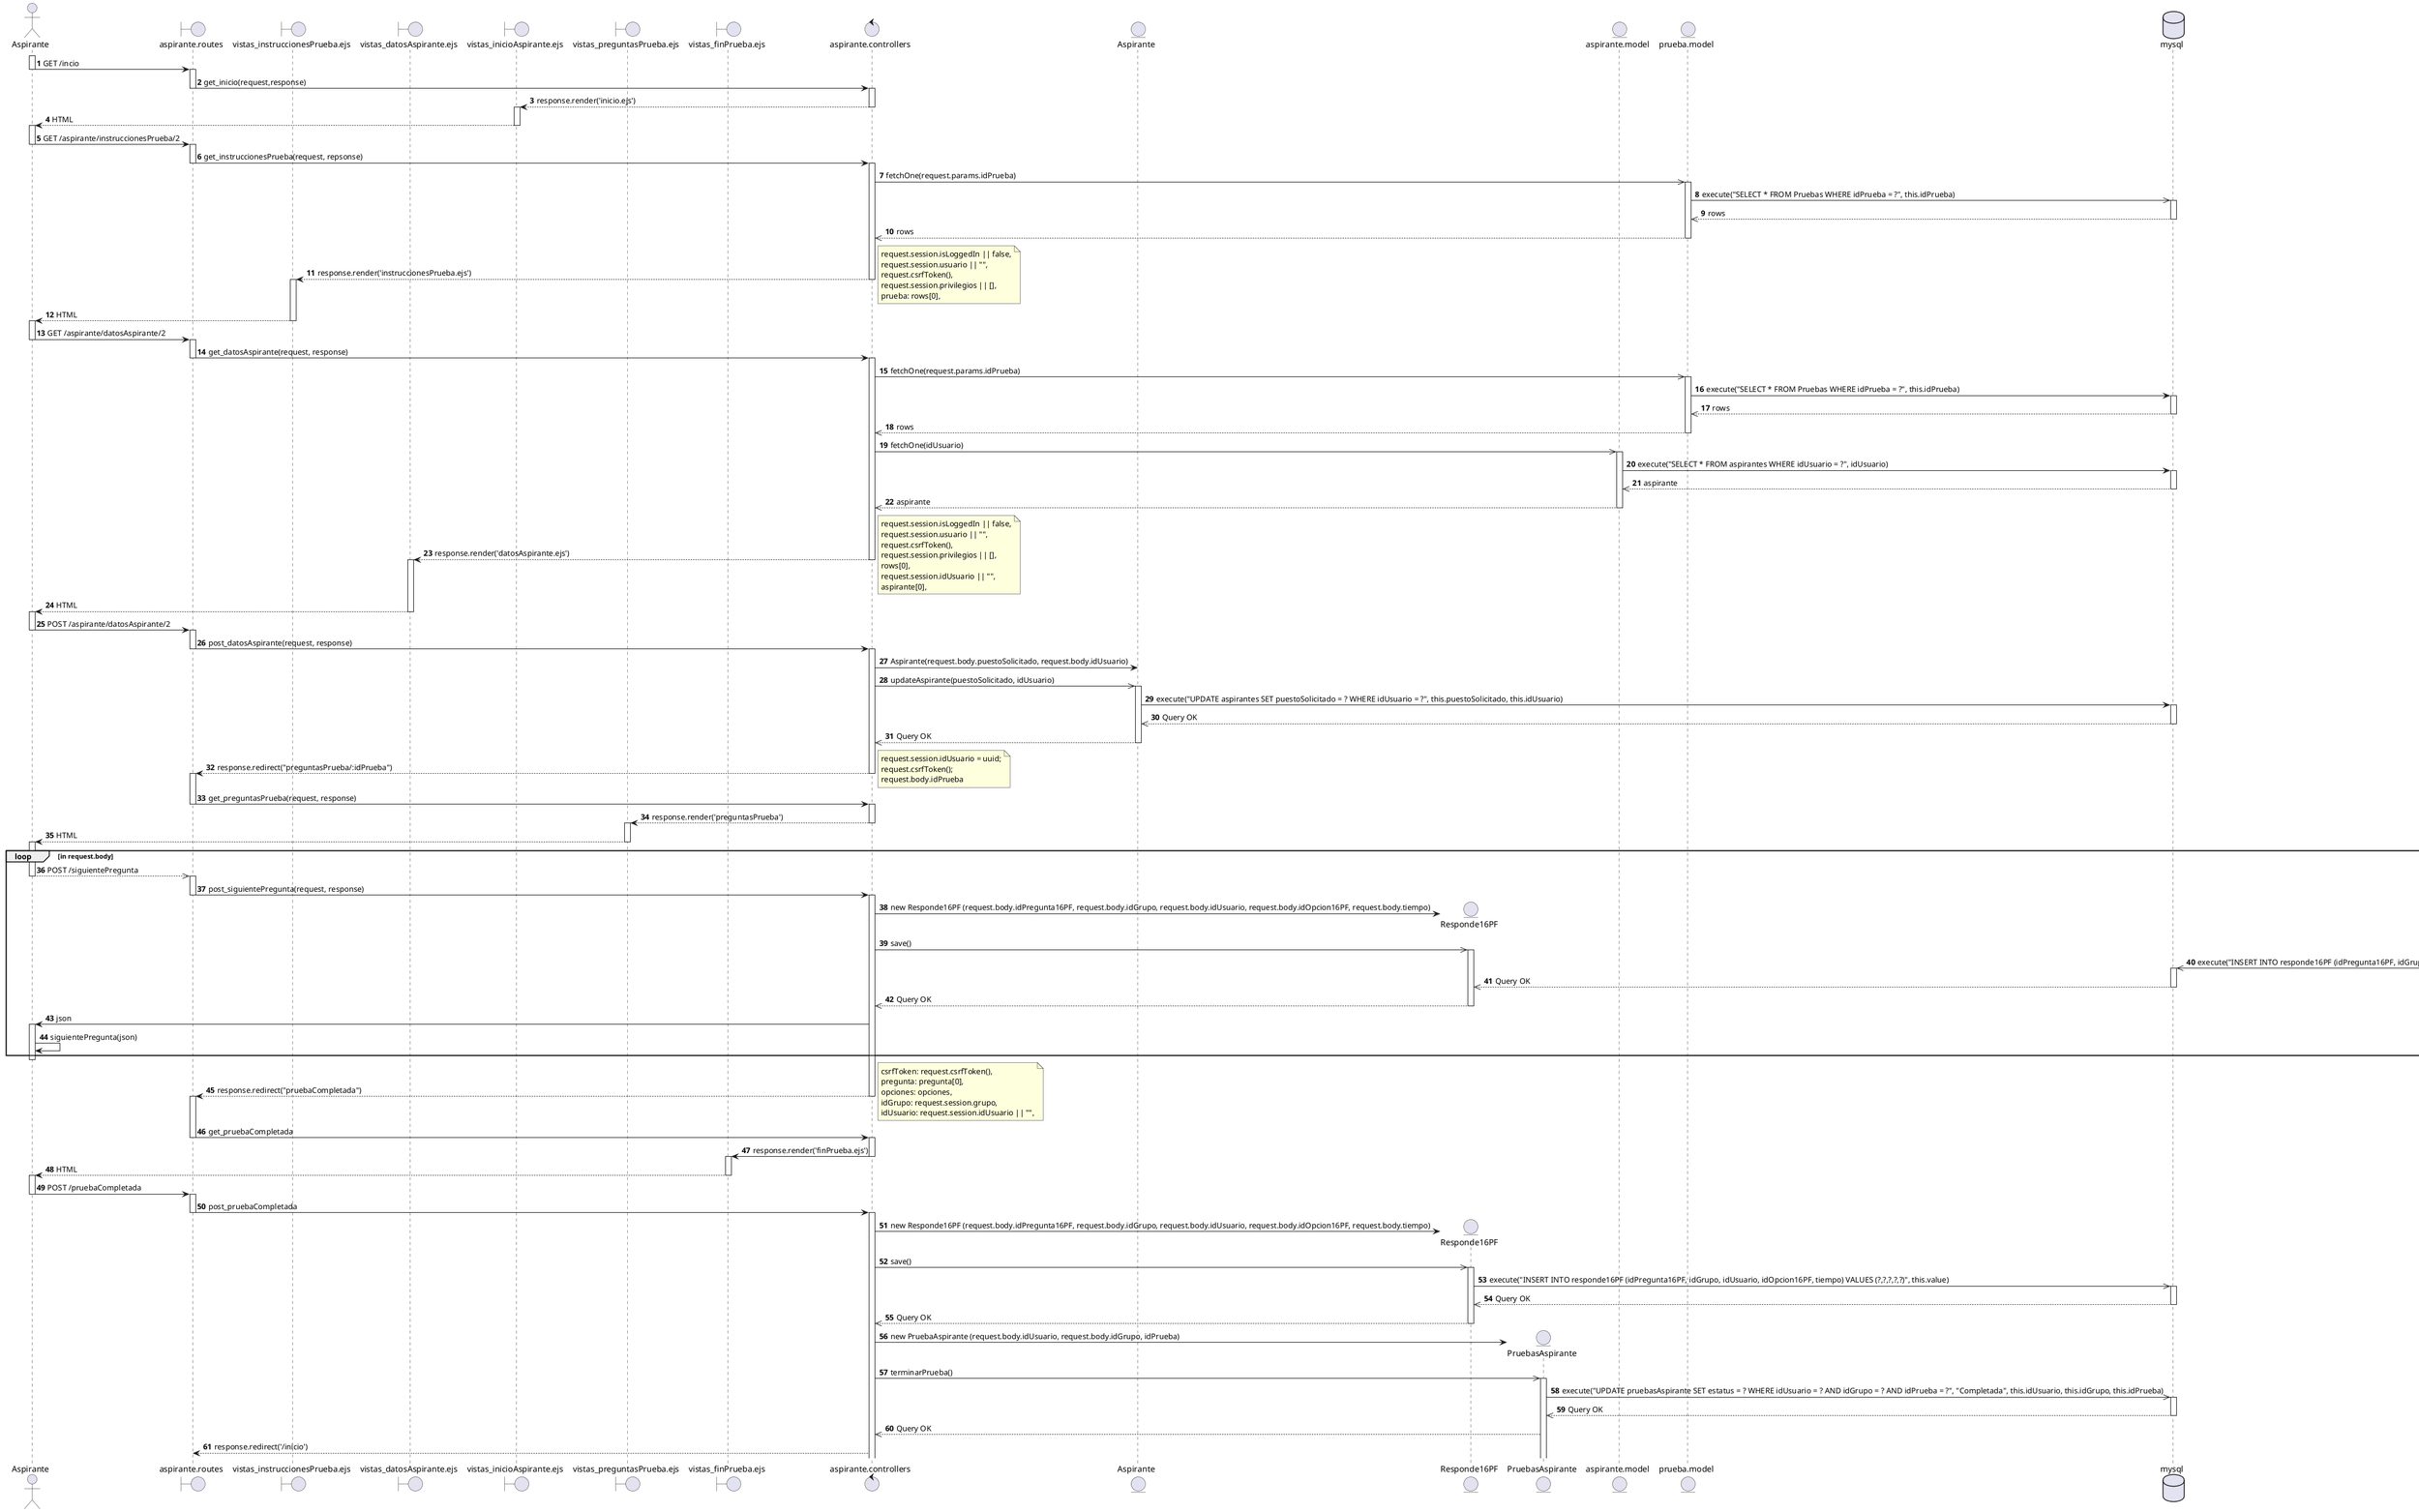 @startuml   registrarRespuesta16PF 1.2
actor       Aspirante                    as a1
boundary    aspirante.routes             as a2
boundary    vistas_instruccionesPrueba.ejs  as a3
boundary    vistas_datosAspirante.ejs    as a6
boundary    vistas_inicioAspirante.ejs   as a8
boundary    vistas_preguntasPrueba.ejs   as a10
boundary    vistas_finPrueba.ejs         as a11
control     aspirante.controllers        as a4
entity      Aspirante
entity      Responde16PF
entity      PruebasAspirante
entity      aspirante.model              as a7
entity      prueba.model                 as a9
database    mysql                        as a5

autonumber
activate a1
a1 -> a2: GET /incio
deactivate a1
activate a2
a2 -> a4: get_inicio(request,response)
deactivate a2
activate a4
a4 --> a8: response.render('inicio.ejs')
deactivate a4
activate a8
a8 --> a1: HTML
deactivate a8

activate a1
a1->a2: GET /aspirante/instruccionesPrueba/2
deactivate a1
activate a2
a2->a4: get_instruccionesPrueba(request, repsonse)
deactivate a2
activate a4
a4->> a9: fetchOne(request.params.idPrueba)
activate a9
a9->>a5: execute("SELECT * FROM Pruebas WHERE idPrueba = ?", this.idPrueba)
activate a5
a5-->>a9: rows
deactivate a5
a9-->>a4: rows
deactivate a9
a4 --> a3: response.render('instruccionesPrueba.ejs')
note right
request.session.isLoggedIn || false,
request.session.usuario || "",
request.csrfToken(),
request.session.privilegios || [],
prueba: rows[0],
end note
deactivate a4
activate a3
a3 --> a1: HTML
deactivate a3

activate a1
a1 -> a2: GET /aspirante/datosAspirante/2
deactivate a1 
activate a2
a2 -> a4: get_datosAspirante(request, response)
deactivate a2
activate a4
a4 ->> a9: fetchOne(request.params.idPrueba)
activate a9
a9 -> a5: execute("SELECT * FROM Pruebas WHERE idPrueba = ?", this.idPrueba)
activate a5
a5 -->> a9: rows
deactivate a5
a9-->>a4: rows
deactivate a9
a4 ->> a7: fetchOne(idUsuario)
activate a7
a7 -> a5: execute("SELECT * FROM aspirantes WHERE idUsuario = ?", idUsuario)
activate a5
a5 -->> a7: aspirante
deactivate a5
a7-->>a4: aspirante
deactivate a7
a4 --> a6: response.render('datosAspirante.ejs')
note right
request.session.isLoggedIn || false,
request.session.usuario || "",
request.csrfToken(),
request.session.privilegios || [],
rows[0],
request.session.idUsuario || "",
aspirante[0],
end note
deactivate a4
activate a6
a6 --> a1: HTML
deactivate a6


activate a1
a1 -> a2: POST /aspirante/datosAspirante/2
deactivate a1 
activate a2
a2 -> a4: post_datosAspirante(request, response)
deactivate a2
activate a4


a4 -> Aspirante: Aspirante(request.body.puestoSolicitado, request.body.idUsuario)
a4 ->> Aspirante: updateAspirante(puestoSolicitado, idUsuario)
activate Aspirante
Aspirante -> a5: execute("UPDATE aspirantes SET puestoSolicitado = ? WHERE idUsuario = ?", this.puestoSolicitado, this.idUsuario)
activate a5 
a5 -->> Aspirante: Query OK
deactivate a5
Aspirante -->> a4: Query OK
deactivate Aspirante
a4 --> a2: response.redirect("preguntasPrueba/:idPrueba")
note right 
request.session.idUsuario = uuid;
request.csrfToken();
request.body.idPrueba
end note
deactivate a4
activate a2
a2 -> a4: get_preguntasPrueba(request, response)
deactivate a2
activate a4
a4 --> a10: response.render('preguntasPrueba')
deactivate a4
activate a10
a10 --> a1: HTML
deactivate a10

Loop in request.body
activate a1
a1 -->> a2: POST /siguientePregunta
deactivate a1
activate a2
a2 -> a4: post_siguientePregunta(request, response)
deactivate a2
activate a4



a4 -> Responde16PF**: new Responde16PF (request.body.idPregunta16PF, request.body.idGrupo, request.body.idUsuario, request.body.idOpcion16PF, request.body.tiempo)
a4 ->> Responde16PF: save()
activate Responde16PF
RespondeKostick ->> a5: execute("INSERT INTO responde16PF (idPregunta16PF, idGrupo, idUsuario, idOpcion16PF, tiempo) VALUES (?,?,?,?,?)", this.value)
activate a5
a5 -->> Responde16PF: Query OK
deactivate a5
Responde16PF -->> a4: Query OK
deactivate Responde16PF
a4 -> a1: json
activate a1
a1 -> a1: siguientePregunta(json)
END 
deactivate a1

a4 --> a2: response.redirect("pruebaCompletada")
note right
csrfToken: request.csrfToken(),
pregunta: pregunta[0],
opciones: opciones,
idGrupo: request.session.grupo,
idUsuario: request.session.idUsuario || "",
end note
deactivate a4
activate a2
a2 -> a4: get_pruebaCompletada
deactivate a2
activate a4
a4 -> a11: response.render('finPrueba.ejs')
deactivate a4
activate a11
a11 --> a1: HTML
deactivate a11
activate a1

a1 -> a2: POST /pruebaCompletada
deactivate a1
activate a2
a2 -> a4: post_pruebaCompletada
deactivate a2
activate a4
a4 -> Responde16PF**: new Responde16PF (request.body.idPregunta16PF, request.body.idGrupo, request.body.idUsuario, request.body.idOpcion16PF, request.body.tiempo)
a4 ->> Responde16PF: save()
activate Responde16PF
Responde16PF ->> a5: execute("INSERT INTO responde16PF (idPregunta16PF, idGrupo, idUsuario, idOpcion16PF, tiempo) VALUES (?,?,?,?,?)", this.value)
activate a5
a5 -->> Responde16PF: Query OK
deactivate a5
Responde16PF -->> a4: Query OK
deactivate Responde16PF
a4 -> PruebasAspirante**: new PruebaAspirante (request.body.idUsuario, request.body.idGrupo, idPrueba)
a4 ->> PruebasAspirante: terminarPrueba()
activate PruebasAspirante
PruebasAspirante ->> a5: execute("UPDATE pruebasAspirante SET estatus = ? WHERE idUsuario = ? AND idGrupo = ? AND idPrueba = ?", "Completada", this.idUsuario, this.idGrupo, this.idPrueba)
activate a5
a5 -->> PruebasAspirante: Query OK
deactivate a5
PruebasAspirante -->> a4: Query OK
a4 --> a2: response.redirect('/inicio')

@enduml